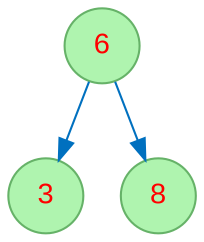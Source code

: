digraph tree1 {
node [fontname="Arial", fontcolor=red, shape=circle, style=filled, color="#66B268", fillcolor="#AFF4AF" ];
edge [color = "#0070BF"];
1921595561 [label="6"];
1921595561 -> 565760380;
565760380 [label="3"];
1921595561 -> 6566818;
6566818 [label="8"];
}
